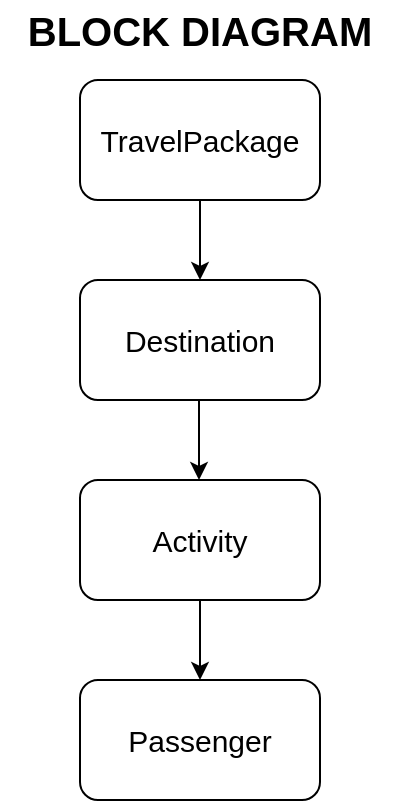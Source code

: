 <mxfile version="24.0.7" type="device">
  <diagram name="Page-1" id="pbuojX_7hKeUy6X0BVsx">
    <mxGraphModel dx="794" dy="454" grid="1" gridSize="10" guides="1" tooltips="1" connect="1" arrows="1" fold="1" page="1" pageScale="1" pageWidth="850" pageHeight="1100" math="0" shadow="0">
      <root>
        <mxCell id="0" />
        <mxCell id="1" parent="0" />
        <mxCell id="a7Gtyuu6S3KN_32vX5DZ-1" value="&lt;font style=&quot;font-size: 15px;&quot;&gt;TravelPackage&lt;/font&gt;" style="rounded=1;whiteSpace=wrap;html=1;" parent="1" vertex="1">
          <mxGeometry x="300" y="60" width="120" height="60" as="geometry" />
        </mxCell>
        <mxCell id="a7Gtyuu6S3KN_32vX5DZ-2" value="&lt;font style=&quot;font-size: 15px;&quot;&gt;Destination&lt;/font&gt;" style="rounded=1;whiteSpace=wrap;html=1;" parent="1" vertex="1">
          <mxGeometry x="300" y="160" width="120" height="60" as="geometry" />
        </mxCell>
        <mxCell id="a7Gtyuu6S3KN_32vX5DZ-3" value="&lt;font style=&quot;font-size: 15px;&quot;&gt;Activity&lt;/font&gt;" style="rounded=1;whiteSpace=wrap;html=1;" parent="1" vertex="1">
          <mxGeometry x="300" y="260" width="120" height="60" as="geometry" />
        </mxCell>
        <mxCell id="a7Gtyuu6S3KN_32vX5DZ-4" value="&lt;font style=&quot;font-size: 15px;&quot;&gt;Passenger&lt;/font&gt;" style="rounded=1;whiteSpace=wrap;html=1;" parent="1" vertex="1">
          <mxGeometry x="300" y="360" width="120" height="60" as="geometry" />
        </mxCell>
        <mxCell id="a7Gtyuu6S3KN_32vX5DZ-5" value="" style="endArrow=classic;html=1;rounded=0;" parent="1" edge="1">
          <mxGeometry width="50" height="50" relative="1" as="geometry">
            <mxPoint x="360" y="120" as="sourcePoint" />
            <mxPoint x="360" y="160" as="targetPoint" />
          </mxGeometry>
        </mxCell>
        <mxCell id="a7Gtyuu6S3KN_32vX5DZ-6" value="" style="endArrow=classic;html=1;rounded=0;" parent="1" edge="1">
          <mxGeometry width="50" height="50" relative="1" as="geometry">
            <mxPoint x="359.5" y="220" as="sourcePoint" />
            <mxPoint x="359.5" y="260" as="targetPoint" />
          </mxGeometry>
        </mxCell>
        <mxCell id="a7Gtyuu6S3KN_32vX5DZ-7" value="" style="endArrow=classic;html=1;rounded=0;" parent="1" edge="1">
          <mxGeometry width="50" height="50" relative="1" as="geometry">
            <mxPoint x="360" y="320" as="sourcePoint" />
            <mxPoint x="360" y="360" as="targetPoint" />
          </mxGeometry>
        </mxCell>
        <mxCell id="AwWcT_6uXxlog4wo0ZSs-1" value="&lt;b&gt;&lt;font style=&quot;font-size: 20px;&quot;&gt;BLOCK DIAGRAM&lt;/font&gt;&lt;/b&gt;" style="text;html=1;align=center;verticalAlign=middle;whiteSpace=wrap;rounded=0;" vertex="1" parent="1">
          <mxGeometry x="260" y="20" width="200" height="30" as="geometry" />
        </mxCell>
      </root>
    </mxGraphModel>
  </diagram>
</mxfile>
